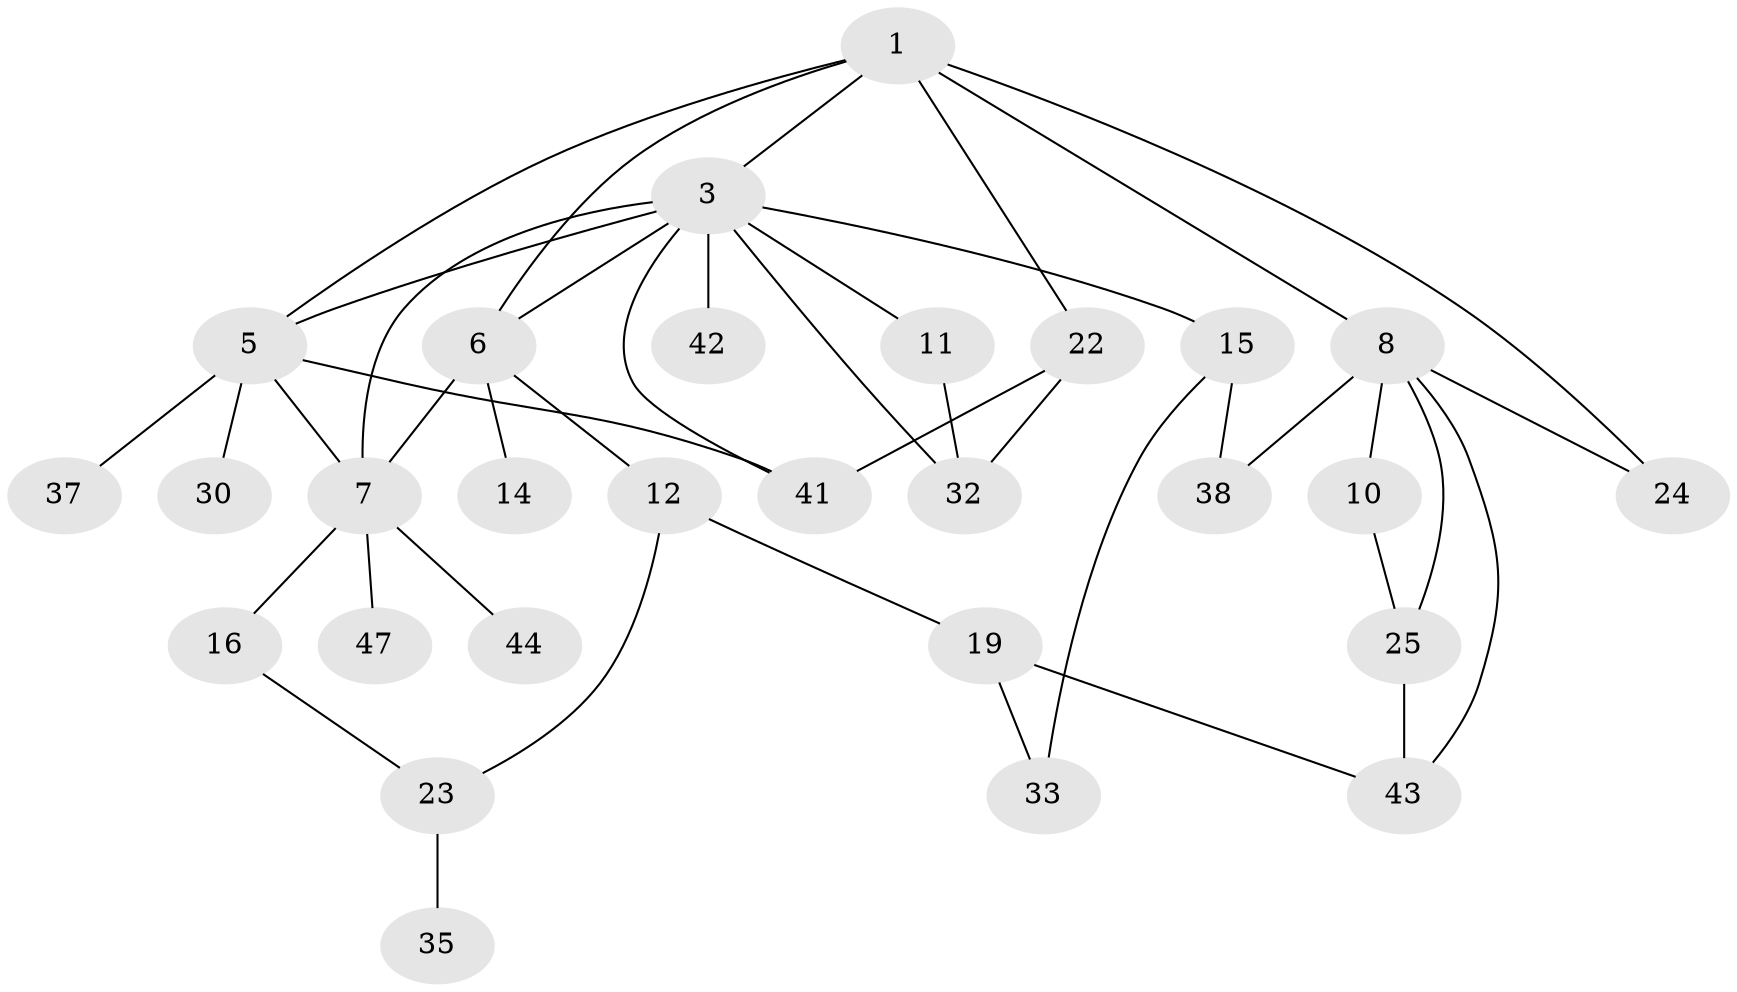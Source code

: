 // original degree distribution, {6: 0.017857142857142856, 4: 0.14285714285714285, 5: 0.05357142857142857, 7: 0.03571428571428571, 3: 0.25, 2: 0.3392857142857143, 1: 0.16071428571428573}
// Generated by graph-tools (version 1.1) at 2025/13/03/09/25 04:13:19]
// undirected, 28 vertices, 42 edges
graph export_dot {
graph [start="1"]
  node [color=gray90,style=filled];
  1 [super="+2"];
  3 [super="+4+28"];
  5 [super="+52+20"];
  6 [super="+36+9"];
  7 [super="+21+26+17"];
  8 [super="+13"];
  10;
  11;
  12;
  14;
  15 [super="+18+48"];
  16 [super="+45"];
  19 [super="+53"];
  22;
  23 [super="+27"];
  24;
  25 [super="+34"];
  30;
  32 [super="+39"];
  33 [super="+49"];
  35;
  37;
  38 [super="+40"];
  41 [super="+46"];
  42 [super="+51"];
  43;
  44 [super="+55"];
  47;
  1 -- 5;
  1 -- 8 [weight=2];
  1 -- 22;
  1 -- 24;
  1 -- 3 [weight=2];
  1 -- 6;
  3 -- 15 [weight=2];
  3 -- 41;
  3 -- 32;
  3 -- 6;
  3 -- 7 [weight=2];
  3 -- 42 [weight=2];
  3 -- 11;
  3 -- 5;
  5 -- 37;
  5 -- 41;
  5 -- 30;
  5 -- 7;
  6 -- 12;
  6 -- 7 [weight=2];
  6 -- 14;
  7 -- 16;
  7 -- 47;
  7 -- 44;
  8 -- 10;
  8 -- 24;
  8 -- 38 [weight=2];
  8 -- 25;
  8 -- 43;
  10 -- 25;
  11 -- 32;
  12 -- 19;
  12 -- 23;
  15 -- 33;
  15 -- 38;
  16 -- 23;
  19 -- 43;
  19 -- 33;
  22 -- 32;
  22 -- 41;
  23 -- 35 [weight=2];
  25 -- 43;
}
